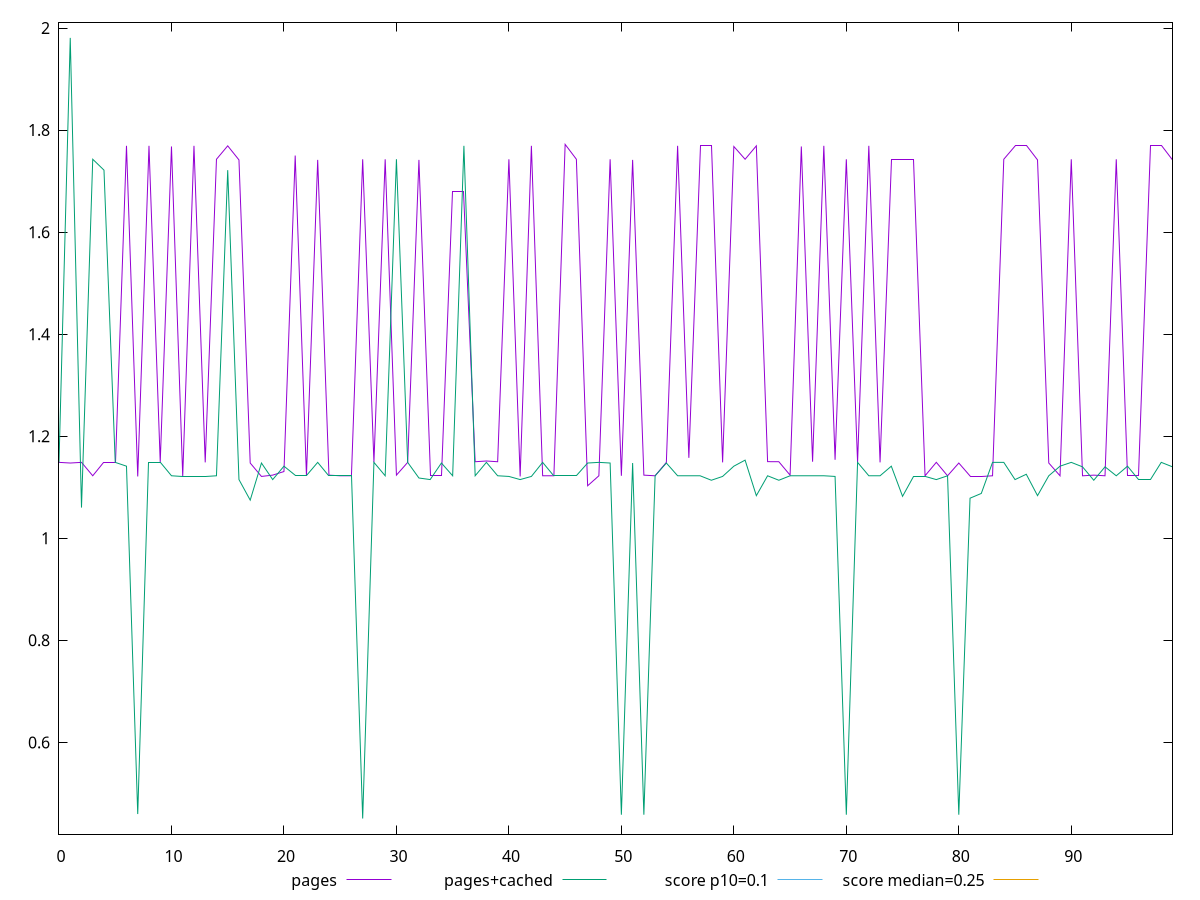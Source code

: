 reset

$pages <<EOF
0 1.1487898769378662
1 1.1475105800628662
2 1.1487898769378664
3 1.1225468959808351
4 1.1487898769378664
5 1.1487898769378664
6 1.7690829467773437
7 1.121230978012085
8 1.7690829467773437
9 1.1487898769378664
10 1.7678036499023437
11 1.121230978012085
12 1.7690829467773437
13 1.1487898769378664
14 1.7428033447265623
15 1.7690829467773437
16 1.7415240478515623
17 1.1475105800628662
18 1.121230978012085
19 1.123809103012085
20 1.130884298324585
21 1.7501055908203123
22 1.122510274887085
23 1.7415240478515626
24 1.1237649288177491
25 1.122510274887085
26 1.122485631942749
27 1.7428033447265623
28 1.1487898769378662
29 1.7428033447265623
30 1.123801549911499
31 1.1487898769378662
32 1.7415240478515626
33 1.122510274887085
34 1.122510274887085
35 1.6804974365234375
36 1.6804974365234375
37 1.1500445308685303
38 1.1514971675872803
39 1.1500445308685303
40 1.7428033447265623
41 1.121230978012085
42 1.7690829467773437
43 1.122510274887085
44 1.122485631942749
45 1.7719735717773437
46 1.7428033447265625
47 1.102942403793335
48 1.122510274887085
49 1.7428033447265623
50 1.122485631942749
51 1.7415240478515623
52 1.1237649288177491
53 1.122510274887085
54 1.1487898769378664
55 1.7690829467773437
56 1.1576253261566163
57 1.7690829467773437
58 1.7690829467773437
59 1.1487898769378664
60 1.7678036499023437
61 1.7428033447265623
62 1.7690829467773437
63 1.1502034511566164
64 1.1500445308685303
65 1.123764928817749
66 1.7678036499023437
67 1.1500445308685303
68 1.7690829467773437
69 1.1539314785003663
70 1.7428033447265625
71 1.1487898769378664
72 1.7690829467773437
73 1.1487898769378664
74 1.7415240478515623
75 1.7415240478515626
76 1.7415240478515626
77 1.122510274887085
78 1.1488850917816162
79 1.122510274887085
80 1.1475105800628662
81 1.121230978012085
82 1.121230978012085
83 1.122510274887085
84 1.7428399658203126
85 1.7690829467773437
86 1.7690829467773437
87 1.7415240478515623
88 1.1475105800628662
89 1.122485631942749
90 1.7428033447265623
91 1.122485631942749
92 1.1237649288177491
93 1.122510274887085
94 1.7428033447265623
95 1.123764928817749
96 1.123764928817749
97 1.7690829467773437
98 1.7690829467773437
99 1.7415240478515626
EOF

$pagesCached <<EOF
0 1.1487898769378662
1 1.9806091851128471
2 1.0602409877777101
3 1.7428253173828125
4 1.7214556884765626
5 1.1487898769378662
6 1.1413265991210937
7 0.45959706687927243
8 1.1487898769378662
9 1.1487898769378664
10 1.1225468959808351
11 1.121230978012085
12 1.1212309780120848
13 1.121230978012085
14 1.122510274887085
15 1.7214556884765624
16 1.1150836181640624
17 1.0747930908203125
18 1.1475105800628662
19 1.1150469970703123
20 1.1413265991210937
21 1.122510274887085
22 1.122510274887085
23 1.1487898769378664
24 1.122510274887085
25 1.122510274887085
26 1.122510274887085
27 0.45085449218749996
28 1.1488118495941162
29 1.122510274887085
30 1.7428985595703121
31 1.1487898769378662
32 1.1181524658203124
33 1.1150836181640624
34 1.1475105800628662
35 1.1225102748870848
36 1.7690829467773435
37 1.122510274887085
38 1.1488118495941162
39 1.1225322475433348
40 1.121230978012085
41 1.1150836181640624
42 1.121230978012085
43 1.1487898769378662
44 1.1225102748870848
45 1.122510274887085
46 1.122510274887085
47 1.1475105800628662
48 1.1487898769378662
49 1.1475105800628662
50 0.45831777000427243
51 1.1475105800628662
52 0.45831777000427243
53 1.122510274887085
54 1.1475105800628662
55 1.1225468959808351
56 1.1225322475433348
57 1.122510274887085
58 1.1137677001953123
59 1.121230978012085
60 1.1413265991210935
61 1.1531697597503663
62 1.083535665512085
63 1.122510274887085
64 1.1137677001953123
65 1.122510274887085
66 1.1225468959808351
67 1.122510274887085
68 1.1225468959808351
69 1.121230978012085
70 0.45831777000427243
71 1.1487898769378662
72 1.122546895980835
73 1.122510274887085
74 1.1413265991210937
75 1.082256368637085
76 1.121230978012085
77 1.121230978012085
78 1.1150469970703123
79 1.122510274887085
80 0.45831777000427243
81 1.07861083984375
82 1.087893575668335
83 1.1488264980316163
84 1.1487898769378662
85 1.1150469970703123
86 1.1254888916015624
87 1.083572286605835
88 1.1225102748870848
89 1.1413265991210937
90 1.1487898769378662
91 1.1400473022460937
92 1.1137677001953123
93 1.1400473022460935
94 1.1225102748870848
95 1.1413265991210937
96 1.1150836181640624
97 1.1150836181640624
98 1.1488264980316163
99 1.1400473022460937
EOF

set key outside below
set xrange [0:99]
set yrange [0.420259398328993:2.0112042789713542]
set trange [0.420259398328993:2.0112042789713542]
set terminal svg size 640, 520 enhanced background rgb 'white'
set output "report_00017_2021-02-10T15-08-03.406Z/cumulative-layout-shift/comparison/line/0_vs_1.svg"

plot $pages title "pages" with line, \
     $pagesCached title "pages+cached" with line, \
     0.1 title "score p10=0.1", \
     0.25 title "score median=0.25"

reset

